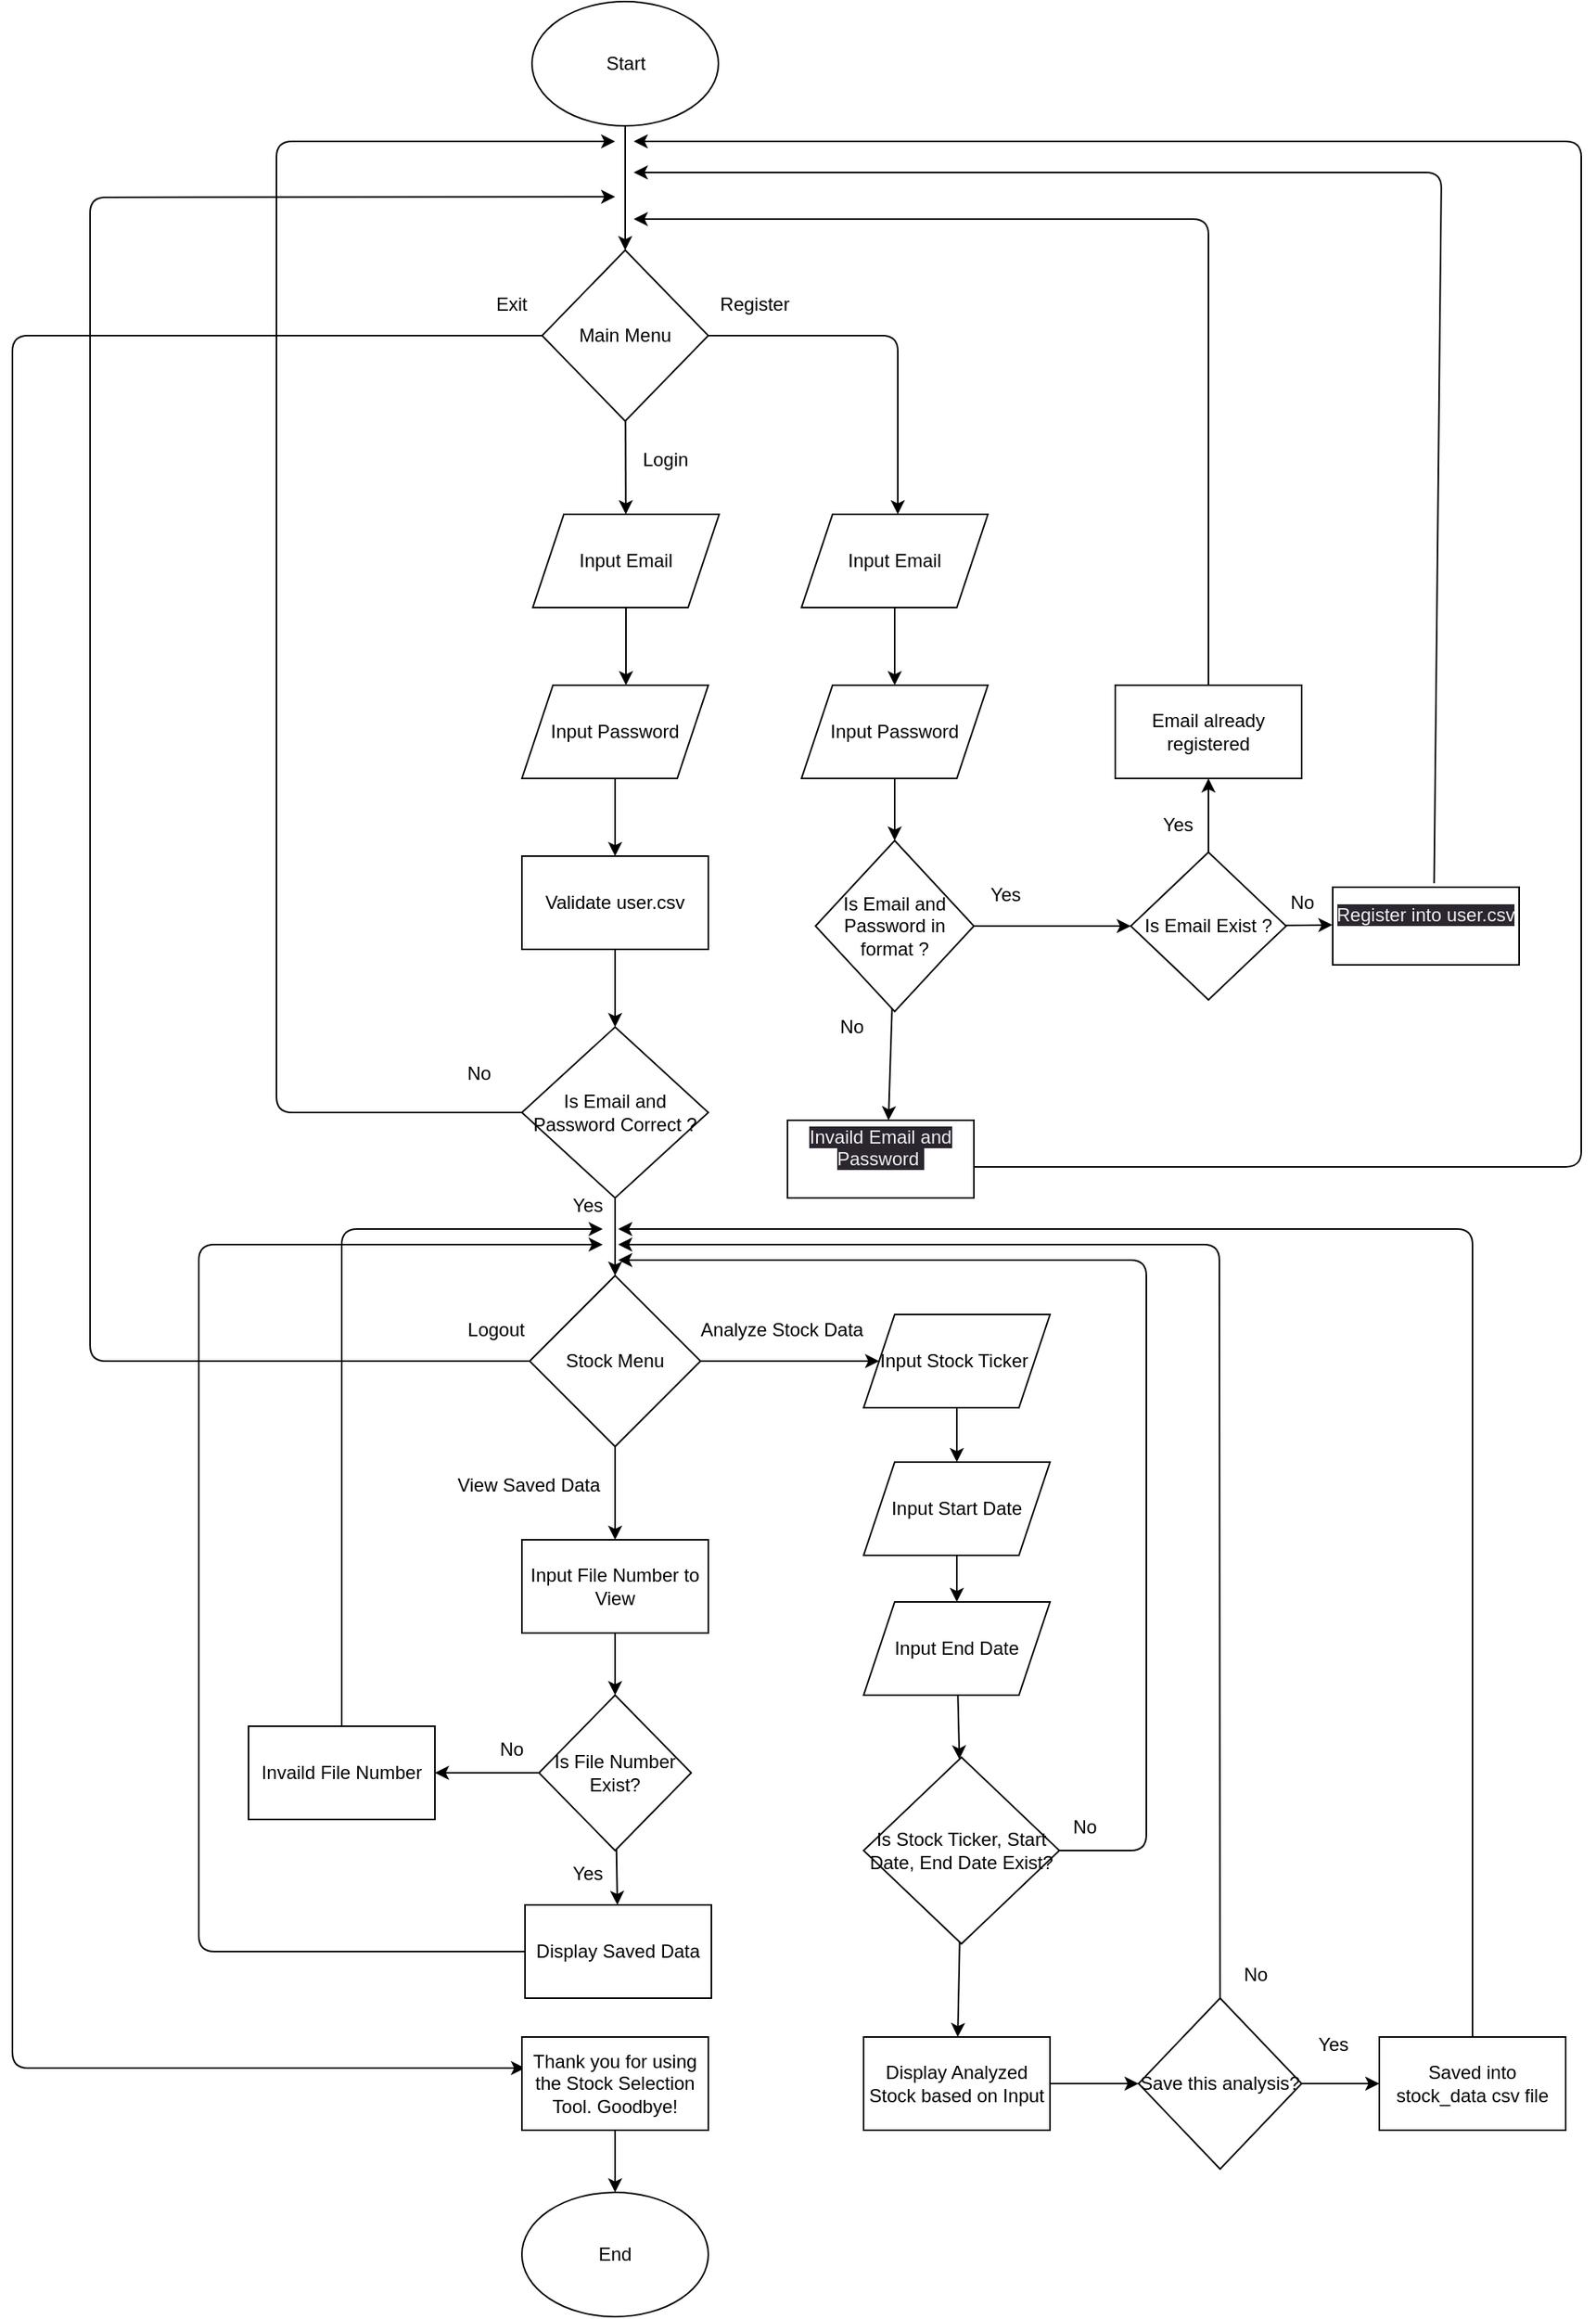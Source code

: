 <mxfile>
    <diagram id="nL3khFFTFjLVl_3mJbNh" name="Page-1">
        <mxGraphModel dx="1315" dy="1851" grid="1" gridSize="10" guides="1" tooltips="1" connect="1" arrows="1" fold="1" page="1" pageScale="1" pageWidth="850" pageHeight="1100" math="0" shadow="0">
            <root>
                <mxCell id="0"/>
                <mxCell id="1" parent="0"/>
                <mxCell id="2" value="Start" style="ellipse;whiteSpace=wrap;html=1;" vertex="1" parent="1">
                    <mxGeometry x="364.5" y="-10" width="120" height="80" as="geometry"/>
                </mxCell>
                <mxCell id="34" value="" style="edgeStyle=none;html=1;" edge="1" parent="1" source="3" target="33">
                    <mxGeometry relative="1" as="geometry"/>
                </mxCell>
                <mxCell id="96" style="edgeStyle=none;html=1;" edge="1" parent="1" source="3">
                    <mxGeometry relative="1" as="geometry">
                        <mxPoint x="360" y="1320" as="targetPoint"/>
                        <Array as="points">
                            <mxPoint x="30" y="205"/>
                            <mxPoint x="30" y="820"/>
                            <mxPoint x="30" y="1320"/>
                        </Array>
                    </mxGeometry>
                </mxCell>
                <mxCell id="3" value="Main Menu" style="rhombus;whiteSpace=wrap;html=1;" vertex="1" parent="1">
                    <mxGeometry x="371" y="150" width="107" height="110" as="geometry"/>
                </mxCell>
                <mxCell id="5" value="" style="endArrow=classic;html=1;exitX=0.5;exitY=1;exitDx=0;exitDy=0;entryX=0.5;entryY=0;entryDx=0;entryDy=0;" edge="1" parent="1" source="2" target="3">
                    <mxGeometry width="50" height="50" relative="1" as="geometry">
                        <mxPoint x="400" y="370" as="sourcePoint"/>
                        <mxPoint x="540" y="180" as="targetPoint"/>
                    </mxGeometry>
                </mxCell>
                <mxCell id="6" value="" style="endArrow=classic;html=1;exitX=1;exitY=0.5;exitDx=0;exitDy=0;" edge="1" parent="1" source="3">
                    <mxGeometry width="50" height="50" relative="1" as="geometry">
                        <mxPoint x="490" y="210" as="sourcePoint"/>
                        <mxPoint x="600" y="320" as="targetPoint"/>
                        <Array as="points">
                            <mxPoint x="600" y="205"/>
                        </Array>
                    </mxGeometry>
                </mxCell>
                <mxCell id="7" value="Register" style="text;html=1;strokeColor=none;fillColor=none;align=center;verticalAlign=middle;whiteSpace=wrap;rounded=0;" vertex="1" parent="1">
                    <mxGeometry x="478" y="170" width="60" height="30" as="geometry"/>
                </mxCell>
                <mxCell id="8" value="Input Email" style="shape=parallelogram;perimeter=parallelogramPerimeter;whiteSpace=wrap;html=1;fixedSize=1;" vertex="1" parent="1">
                    <mxGeometry x="538" y="320" width="120" height="60" as="geometry"/>
                </mxCell>
                <mxCell id="9" value="Input Password" style="shape=parallelogram;perimeter=parallelogramPerimeter;whiteSpace=wrap;html=1;fixedSize=1;" vertex="1" parent="1">
                    <mxGeometry x="538" y="430" width="120" height="60" as="geometry"/>
                </mxCell>
                <mxCell id="10" value="" style="endArrow=classic;html=1;entryX=0.5;entryY=0;entryDx=0;entryDy=0;exitX=0.5;exitY=1;exitDx=0;exitDy=0;" edge="1" parent="1" source="8" target="9">
                    <mxGeometry width="50" height="50" relative="1" as="geometry">
                        <mxPoint x="400" y="370" as="sourcePoint"/>
                        <mxPoint x="450" y="320" as="targetPoint"/>
                    </mxGeometry>
                </mxCell>
                <mxCell id="12" value="" style="endArrow=classic;html=1;entryX=0.5;entryY=0;entryDx=0;entryDy=0;exitX=0.5;exitY=1;exitDx=0;exitDy=0;" edge="1" parent="1" source="9" target="13">
                    <mxGeometry width="50" height="50" relative="1" as="geometry">
                        <mxPoint x="400" y="510" as="sourcePoint"/>
                        <mxPoint x="450" y="460" as="targetPoint"/>
                    </mxGeometry>
                </mxCell>
                <mxCell id="15" style="edgeStyle=none;html=1;exitX=1;exitY=0.5;exitDx=0;exitDy=0;" edge="1" parent="1" source="13">
                    <mxGeometry relative="1" as="geometry">
                        <mxPoint x="750.0" y="585" as="targetPoint"/>
                    </mxGeometry>
                </mxCell>
                <mxCell id="19" style="edgeStyle=none;html=1;entryX=0.5;entryY=0;entryDx=0;entryDy=0;" edge="1" parent="1" source="13">
                    <mxGeometry relative="1" as="geometry">
                        <mxPoint x="594.0" y="710" as="targetPoint"/>
                    </mxGeometry>
                </mxCell>
                <mxCell id="13" value="Is Email and Password in format ?" style="rhombus;whiteSpace=wrap;html=1;" vertex="1" parent="1">
                    <mxGeometry x="547" y="530" width="102" height="110" as="geometry"/>
                </mxCell>
                <mxCell id="16" value="Yes" style="text;html=1;align=center;verticalAlign=middle;resizable=0;points=[];autosize=1;strokeColor=none;fillColor=none;" vertex="1" parent="1">
                    <mxGeometry x="649" y="550" width="40" height="30" as="geometry"/>
                </mxCell>
                <mxCell id="23" value="" style="edgeStyle=none;html=1;" edge="1" parent="1" source="17">
                    <mxGeometry relative="1" as="geometry">
                        <mxPoint x="800.0" y="490" as="targetPoint"/>
                    </mxGeometry>
                </mxCell>
                <mxCell id="30" value="" style="edgeStyle=none;html=1;" edge="1" parent="1" source="17">
                    <mxGeometry relative="1" as="geometry">
                        <mxPoint x="879.786" y="584.312" as="targetPoint"/>
                    </mxGeometry>
                </mxCell>
                <mxCell id="17" value="Is Email Exist ?" style="rhombus;whiteSpace=wrap;html=1;" vertex="1" parent="1">
                    <mxGeometry x="750" y="537.5" width="100" height="95" as="geometry"/>
                </mxCell>
                <mxCell id="21" style="edgeStyle=none;html=1;" edge="1" parent="1">
                    <mxGeometry relative="1" as="geometry">
                        <mxPoint x="430" y="80" as="targetPoint"/>
                        <mxPoint x="648.0" y="740" as="sourcePoint"/>
                        <Array as="points">
                            <mxPoint x="1040" y="740"/>
                            <mxPoint x="1040" y="80"/>
                        </Array>
                    </mxGeometry>
                </mxCell>
                <mxCell id="20" value="No" style="text;html=1;align=center;verticalAlign=middle;resizable=0;points=[];autosize=1;strokeColor=none;fillColor=none;" vertex="1" parent="1">
                    <mxGeometry x="550" y="635" width="40" height="30" as="geometry"/>
                </mxCell>
                <mxCell id="27" style="edgeStyle=none;html=1;" edge="1" parent="1">
                    <mxGeometry relative="1" as="geometry">
                        <mxPoint x="430" y="130" as="targetPoint"/>
                        <mxPoint x="800.0" y="430" as="sourcePoint"/>
                        <Array as="points">
                            <mxPoint x="800" y="130"/>
                        </Array>
                    </mxGeometry>
                </mxCell>
                <mxCell id="26" value="Yes" style="text;html=1;align=center;verticalAlign=middle;resizable=0;points=[];autosize=1;strokeColor=none;fillColor=none;" vertex="1" parent="1">
                    <mxGeometry x="760" y="505" width="40" height="30" as="geometry"/>
                </mxCell>
                <mxCell id="32" style="edgeStyle=none;html=1;" edge="1" parent="1">
                    <mxGeometry relative="1" as="geometry">
                        <mxPoint x="430" y="100" as="targetPoint"/>
                        <mxPoint x="945.271" y="557.5" as="sourcePoint"/>
                        <Array as="points">
                            <mxPoint x="950" y="100"/>
                        </Array>
                    </mxGeometry>
                </mxCell>
                <mxCell id="31" value="No" style="text;html=1;align=center;verticalAlign=middle;resizable=0;points=[];autosize=1;strokeColor=none;fillColor=none;" vertex="1" parent="1">
                    <mxGeometry x="840" y="555" width="40" height="30" as="geometry"/>
                </mxCell>
                <mxCell id="37" value="" style="edgeStyle=none;html=1;" edge="1" parent="1" source="33">
                    <mxGeometry relative="1" as="geometry">
                        <mxPoint x="425" y="430" as="targetPoint"/>
                    </mxGeometry>
                </mxCell>
                <mxCell id="33" value="Input Email" style="shape=parallelogram;perimeter=parallelogramPerimeter;whiteSpace=wrap;html=1;fixedSize=1;" vertex="1" parent="1">
                    <mxGeometry x="365" y="320" width="120" height="60" as="geometry"/>
                </mxCell>
                <mxCell id="35" value="Login" style="text;html=1;align=center;verticalAlign=middle;resizable=0;points=[];autosize=1;strokeColor=none;fillColor=none;" vertex="1" parent="1">
                    <mxGeometry x="425" y="270" width="50" height="30" as="geometry"/>
                </mxCell>
                <mxCell id="39" value="" style="edgeStyle=none;html=1;" edge="1" parent="1" source="36">
                    <mxGeometry relative="1" as="geometry">
                        <mxPoint x="418" y="540" as="targetPoint"/>
                    </mxGeometry>
                </mxCell>
                <mxCell id="36" value="Input Password" style="shape=parallelogram;perimeter=parallelogramPerimeter;whiteSpace=wrap;html=1;fixedSize=1;" vertex="1" parent="1">
                    <mxGeometry x="358" y="430" width="120" height="60" as="geometry"/>
                </mxCell>
                <mxCell id="41" value="" style="edgeStyle=none;html=1;" edge="1" parent="1" target="40">
                    <mxGeometry relative="1" as="geometry">
                        <mxPoint x="418" y="600" as="sourcePoint"/>
                    </mxGeometry>
                </mxCell>
                <mxCell id="40" value="Is Email and Password Correct ?" style="rhombus;whiteSpace=wrap;html=1;" vertex="1" parent="1">
                    <mxGeometry x="358" y="650" width="120" height="110" as="geometry"/>
                </mxCell>
                <mxCell id="42" value="" style="endArrow=classic;html=1;exitX=0.5;exitY=1;exitDx=0;exitDy=0;" edge="1" parent="1" source="40">
                    <mxGeometry width="50" height="50" relative="1" as="geometry">
                        <mxPoint x="640" y="820" as="sourcePoint"/>
                        <mxPoint x="418" y="810" as="targetPoint"/>
                    </mxGeometry>
                </mxCell>
                <mxCell id="44" value="Validate user.csv" style="rounded=0;whiteSpace=wrap;html=1;" vertex="1" parent="1">
                    <mxGeometry x="358" y="540" width="120" height="60" as="geometry"/>
                </mxCell>
                <mxCell id="45" value="&#10;&lt;span style=&quot;color: rgb(240, 240, 240); font-family: Helvetica; font-size: 12px; font-style: normal; font-variant-ligatures: normal; font-variant-caps: normal; font-weight: 400; letter-spacing: normal; orphans: 2; text-align: center; text-indent: 0px; text-transform: none; widows: 2; word-spacing: 0px; -webkit-text-stroke-width: 0px; background-color: rgb(42, 37, 47); text-decoration-thickness: initial; text-decoration-style: initial; text-decoration-color: initial; float: none; display: inline !important;&quot;&gt;Invaild Email and Password&amp;nbsp;&lt;/span&gt;&#10;&#10;" style="rounded=0;whiteSpace=wrap;html=1;" vertex="1" parent="1">
                    <mxGeometry x="529" y="710" width="120" height="50" as="geometry"/>
                </mxCell>
                <mxCell id="46" value="&#10;&lt;span style=&quot;color: rgb(240, 240, 240); font-family: Helvetica; font-size: 12px; font-style: normal; font-variant-ligatures: normal; font-variant-caps: normal; font-weight: 400; letter-spacing: normal; orphans: 2; text-align: center; text-indent: 0px; text-transform: none; widows: 2; word-spacing: 0px; -webkit-text-stroke-width: 0px; background-color: rgb(42, 37, 47); text-decoration-thickness: initial; text-decoration-style: initial; text-decoration-color: initial; float: none; display: inline !important;&quot;&gt;Register into user.csv&lt;/span&gt;&#10;&#10;" style="rounded=0;whiteSpace=wrap;html=1;" vertex="1" parent="1">
                    <mxGeometry x="880" y="560" width="120" height="50" as="geometry"/>
                </mxCell>
                <mxCell id="47" value="Email already registered" style="rounded=0;whiteSpace=wrap;html=1;" vertex="1" parent="1">
                    <mxGeometry x="740" y="430" width="120" height="60" as="geometry"/>
                </mxCell>
                <mxCell id="49" value="" style="endArrow=classic;html=1;exitX=0;exitY=0.5;exitDx=0;exitDy=0;" edge="1" parent="1" source="40">
                    <mxGeometry width="50" height="50" relative="1" as="geometry">
                        <mxPoint x="510" y="680" as="sourcePoint"/>
                        <mxPoint x="418" y="80" as="targetPoint"/>
                        <Array as="points">
                            <mxPoint x="200" y="705"/>
                            <mxPoint x="200" y="80"/>
                        </Array>
                    </mxGeometry>
                </mxCell>
                <mxCell id="50" value="No" style="text;html=1;align=center;verticalAlign=middle;resizable=0;points=[];autosize=1;strokeColor=none;fillColor=none;" vertex="1" parent="1">
                    <mxGeometry x="310" y="665" width="40" height="30" as="geometry"/>
                </mxCell>
                <mxCell id="51" value="Yes" style="text;html=1;align=center;verticalAlign=middle;resizable=0;points=[];autosize=1;strokeColor=none;fillColor=none;" vertex="1" parent="1">
                    <mxGeometry x="380" y="750" width="40" height="30" as="geometry"/>
                </mxCell>
                <mxCell id="54" value="" style="edgeStyle=none;html=1;" edge="1" parent="1" source="52" target="53">
                    <mxGeometry relative="1" as="geometry"/>
                </mxCell>
                <mxCell id="80" value="" style="edgeStyle=none;html=1;" edge="1" parent="1" source="52" target="79">
                    <mxGeometry relative="1" as="geometry"/>
                </mxCell>
                <mxCell id="82" style="edgeStyle=none;html=1;" edge="1" parent="1" source="52">
                    <mxGeometry relative="1" as="geometry">
                        <mxPoint x="418" y="115.647" as="targetPoint"/>
                        <Array as="points">
                            <mxPoint x="80" y="865"/>
                            <mxPoint x="80" y="116"/>
                        </Array>
                    </mxGeometry>
                </mxCell>
                <mxCell id="52" value="Stock Menu" style="rhombus;whiteSpace=wrap;html=1;" vertex="1" parent="1">
                    <mxGeometry x="363" y="810" width="110" height="110" as="geometry"/>
                </mxCell>
                <mxCell id="58" value="" style="edgeStyle=none;html=1;" edge="1" parent="1" source="53" target="56">
                    <mxGeometry relative="1" as="geometry"/>
                </mxCell>
                <mxCell id="53" value="Input Stock Ticker&amp;nbsp;" style="shape=parallelogram;perimeter=parallelogramPerimeter;whiteSpace=wrap;html=1;fixedSize=1;" vertex="1" parent="1">
                    <mxGeometry x="578" y="835" width="120" height="60" as="geometry"/>
                </mxCell>
                <mxCell id="55" value="Analyze Stock Data" style="text;html=1;align=center;verticalAlign=middle;resizable=0;points=[];autosize=1;strokeColor=none;fillColor=none;" vertex="1" parent="1">
                    <mxGeometry x="460" y="830" width="130" height="30" as="geometry"/>
                </mxCell>
                <mxCell id="59" value="" style="edgeStyle=none;html=1;" edge="1" parent="1" source="56" target="57">
                    <mxGeometry relative="1" as="geometry"/>
                </mxCell>
                <mxCell id="56" value="Input Start Date" style="shape=parallelogram;perimeter=parallelogramPerimeter;whiteSpace=wrap;html=1;fixedSize=1;" vertex="1" parent="1">
                    <mxGeometry x="578" y="930" width="120" height="60" as="geometry"/>
                </mxCell>
                <mxCell id="61" value="" style="edgeStyle=none;html=1;" edge="1" parent="1" source="57" target="60">
                    <mxGeometry relative="1" as="geometry"/>
                </mxCell>
                <mxCell id="57" value="Input End Date" style="shape=parallelogram;perimeter=parallelogramPerimeter;whiteSpace=wrap;html=1;fixedSize=1;" vertex="1" parent="1">
                    <mxGeometry x="578" y="1020" width="120" height="60" as="geometry"/>
                </mxCell>
                <mxCell id="63" value="" style="edgeStyle=none;html=1;" edge="1" parent="1" source="60">
                    <mxGeometry relative="1" as="geometry">
                        <mxPoint x="420" y="800" as="targetPoint"/>
                        <Array as="points">
                            <mxPoint x="760" y="1180"/>
                            <mxPoint x="760" y="800"/>
                        </Array>
                    </mxGeometry>
                </mxCell>
                <mxCell id="68" value="" style="edgeStyle=none;html=1;" edge="1" parent="1" source="60" target="67">
                    <mxGeometry relative="1" as="geometry"/>
                </mxCell>
                <mxCell id="60" value="Is Stock Ticker, Start Date, End Date Exist?" style="rhombus;whiteSpace=wrap;html=1;" vertex="1" parent="1">
                    <mxGeometry x="578" y="1120" width="126" height="120" as="geometry"/>
                </mxCell>
                <mxCell id="64" value="No" style="text;html=1;align=center;verticalAlign=middle;resizable=0;points=[];autosize=1;strokeColor=none;fillColor=none;" vertex="1" parent="1">
                    <mxGeometry x="700" y="1150" width="40" height="30" as="geometry"/>
                </mxCell>
                <mxCell id="70" value="" style="edgeStyle=none;html=1;" edge="1" parent="1" source="67" target="69">
                    <mxGeometry relative="1" as="geometry"/>
                </mxCell>
                <mxCell id="67" value="Display Analyzed Stock based on Input" style="whiteSpace=wrap;html=1;" vertex="1" parent="1">
                    <mxGeometry x="578" y="1300" width="120" height="60" as="geometry"/>
                </mxCell>
                <mxCell id="71" style="edgeStyle=none;html=1;" edge="1" parent="1" source="69">
                    <mxGeometry relative="1" as="geometry">
                        <mxPoint x="420" y="790" as="targetPoint"/>
                        <Array as="points">
                            <mxPoint x="807" y="790"/>
                        </Array>
                    </mxGeometry>
                </mxCell>
                <mxCell id="77" value="" style="edgeStyle=none;html=1;" edge="1" parent="1" source="69" target="75">
                    <mxGeometry relative="1" as="geometry"/>
                </mxCell>
                <mxCell id="69" value="Save this analysis?" style="rhombus;whiteSpace=wrap;html=1;" vertex="1" parent="1">
                    <mxGeometry x="755" y="1275" width="105" height="110" as="geometry"/>
                </mxCell>
                <mxCell id="72" value="No" style="text;html=1;align=center;verticalAlign=middle;resizable=0;points=[];autosize=1;strokeColor=none;fillColor=none;" vertex="1" parent="1">
                    <mxGeometry x="810" y="1245" width="40" height="30" as="geometry"/>
                </mxCell>
                <mxCell id="74" value="Yes" style="text;html=1;align=center;verticalAlign=middle;resizable=0;points=[];autosize=1;strokeColor=none;fillColor=none;" vertex="1" parent="1">
                    <mxGeometry x="860" y="1290" width="40" height="30" as="geometry"/>
                </mxCell>
                <mxCell id="78" style="edgeStyle=none;html=1;" edge="1" parent="1" source="75">
                    <mxGeometry relative="1" as="geometry">
                        <mxPoint x="420" y="780" as="targetPoint"/>
                        <Array as="points">
                            <mxPoint x="970" y="780"/>
                        </Array>
                    </mxGeometry>
                </mxCell>
                <mxCell id="75" value="Saved into stock_data csv file" style="rounded=0;whiteSpace=wrap;html=1;" vertex="1" parent="1">
                    <mxGeometry x="910" y="1300" width="120" height="60" as="geometry"/>
                </mxCell>
                <mxCell id="89" value="" style="edgeStyle=none;html=1;" edge="1" parent="1" source="79" target="84">
                    <mxGeometry relative="1" as="geometry"/>
                </mxCell>
                <mxCell id="79" value="Input File Number to View" style="rounded=0;whiteSpace=wrap;html=1;" vertex="1" parent="1">
                    <mxGeometry x="358" y="980" width="120" height="60" as="geometry"/>
                </mxCell>
                <mxCell id="81" value="View Saved Data" style="text;html=1;align=center;verticalAlign=middle;resizable=0;points=[];autosize=1;strokeColor=none;fillColor=none;" vertex="1" parent="1">
                    <mxGeometry x="302" y="930" width="120" height="30" as="geometry"/>
                </mxCell>
                <mxCell id="83" value="Logout" style="text;html=1;align=center;verticalAlign=middle;resizable=0;points=[];autosize=1;strokeColor=none;fillColor=none;" vertex="1" parent="1">
                    <mxGeometry x="311" y="830" width="60" height="30" as="geometry"/>
                </mxCell>
                <mxCell id="86" value="" style="edgeStyle=none;html=1;" edge="1" parent="1" source="84" target="85">
                    <mxGeometry relative="1" as="geometry"/>
                </mxCell>
                <mxCell id="93" value="" style="edgeStyle=none;html=1;" edge="1" parent="1" source="84" target="90">
                    <mxGeometry relative="1" as="geometry"/>
                </mxCell>
                <mxCell id="84" value="Is File Number Exist?" style="rhombus;whiteSpace=wrap;html=1;" vertex="1" parent="1">
                    <mxGeometry x="369" y="1080" width="98" height="100" as="geometry"/>
                </mxCell>
                <mxCell id="87" style="edgeStyle=none;html=1;entryX=0.75;entryY=1;entryDx=0;entryDy=0;entryPerimeter=0;" edge="1" parent="1" source="85" target="51">
                    <mxGeometry relative="1" as="geometry">
                        <mxPoint x="420" y="790" as="targetPoint"/>
                        <Array as="points">
                            <mxPoint x="242" y="780"/>
                        </Array>
                    </mxGeometry>
                </mxCell>
                <mxCell id="85" value="Invaild File Number" style="whiteSpace=wrap;html=1;" vertex="1" parent="1">
                    <mxGeometry x="182" y="1100" width="120" height="60" as="geometry"/>
                </mxCell>
                <mxCell id="88" value="No" style="text;html=1;align=center;verticalAlign=middle;resizable=0;points=[];autosize=1;strokeColor=none;fillColor=none;" vertex="1" parent="1">
                    <mxGeometry x="331" y="1100" width="40" height="30" as="geometry"/>
                </mxCell>
                <mxCell id="95" style="edgeStyle=none;html=1;" edge="1" parent="1" source="90">
                    <mxGeometry relative="1" as="geometry">
                        <mxPoint x="410" y="790" as="targetPoint"/>
                        <Array as="points">
                            <mxPoint x="150" y="1245"/>
                            <mxPoint x="150" y="790"/>
                        </Array>
                    </mxGeometry>
                </mxCell>
                <mxCell id="90" value="Display Saved Data" style="rounded=0;whiteSpace=wrap;html=1;" vertex="1" parent="1">
                    <mxGeometry x="360" y="1215" width="120" height="60" as="geometry"/>
                </mxCell>
                <mxCell id="94" value="Yes" style="text;html=1;align=center;verticalAlign=middle;resizable=0;points=[];autosize=1;strokeColor=none;fillColor=none;" vertex="1" parent="1">
                    <mxGeometry x="380" y="1180" width="40" height="30" as="geometry"/>
                </mxCell>
                <mxCell id="97" value="Exit" style="text;html=1;align=center;verticalAlign=middle;resizable=0;points=[];autosize=1;strokeColor=none;fillColor=none;" vertex="1" parent="1">
                    <mxGeometry x="331" y="170" width="40" height="30" as="geometry"/>
                </mxCell>
                <mxCell id="100" value="" style="edgeStyle=none;html=1;" edge="1" parent="1" source="98" target="99">
                    <mxGeometry relative="1" as="geometry"/>
                </mxCell>
                <mxCell id="98" value="Thank you for using the Stock Selection Tool. Goodbye!" style="rounded=0;whiteSpace=wrap;html=1;" vertex="1" parent="1">
                    <mxGeometry x="358" y="1300" width="120" height="60" as="geometry"/>
                </mxCell>
                <mxCell id="99" value="End" style="ellipse;whiteSpace=wrap;html=1;" vertex="1" parent="1">
                    <mxGeometry x="358" y="1400" width="120" height="80" as="geometry"/>
                </mxCell>
            </root>
        </mxGraphModel>
    </diagram>
</mxfile>